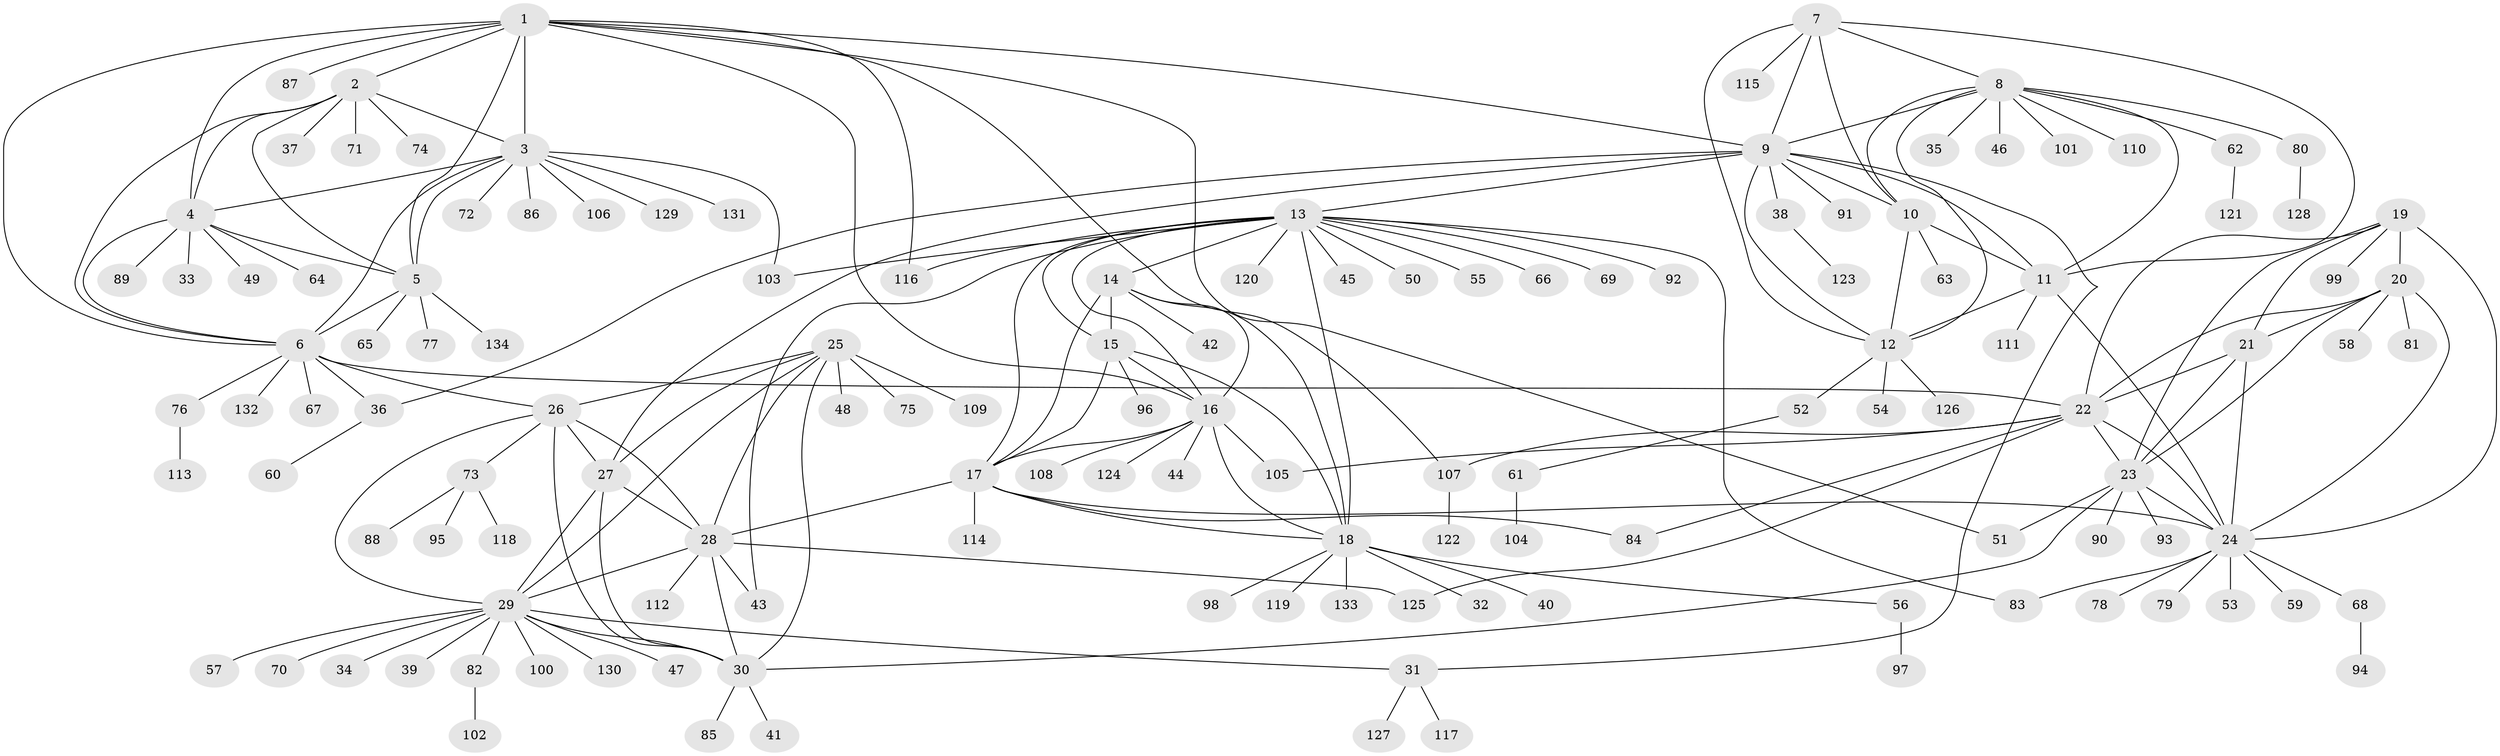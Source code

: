 // coarse degree distribution, {10: 0.04477611940298507, 6: 0.1044776119402985, 5: 0.07462686567164178, 8: 0.04477611940298507, 11: 0.029850746268656716, 7: 0.07462686567164178, 9: 0.014925373134328358, 4: 0.05970149253731343, 3: 0.029850746268656716, 1: 0.43283582089552236, 2: 0.08955223880597014}
// Generated by graph-tools (version 1.1) at 2025/52/03/04/25 22:52:42]
// undirected, 134 vertices, 200 edges
graph export_dot {
  node [color=gray90,style=filled];
  1;
  2;
  3;
  4;
  5;
  6;
  7;
  8;
  9;
  10;
  11;
  12;
  13;
  14;
  15;
  16;
  17;
  18;
  19;
  20;
  21;
  22;
  23;
  24;
  25;
  26;
  27;
  28;
  29;
  30;
  31;
  32;
  33;
  34;
  35;
  36;
  37;
  38;
  39;
  40;
  41;
  42;
  43;
  44;
  45;
  46;
  47;
  48;
  49;
  50;
  51;
  52;
  53;
  54;
  55;
  56;
  57;
  58;
  59;
  60;
  61;
  62;
  63;
  64;
  65;
  66;
  67;
  68;
  69;
  70;
  71;
  72;
  73;
  74;
  75;
  76;
  77;
  78;
  79;
  80;
  81;
  82;
  83;
  84;
  85;
  86;
  87;
  88;
  89;
  90;
  91;
  92;
  93;
  94;
  95;
  96;
  97;
  98;
  99;
  100;
  101;
  102;
  103;
  104;
  105;
  106;
  107;
  108;
  109;
  110;
  111;
  112;
  113;
  114;
  115;
  116;
  117;
  118;
  119;
  120;
  121;
  122;
  123;
  124;
  125;
  126;
  127;
  128;
  129;
  130;
  131;
  132;
  133;
  134;
  1 -- 2;
  1 -- 3;
  1 -- 4;
  1 -- 5;
  1 -- 6;
  1 -- 9;
  1 -- 16;
  1 -- 51;
  1 -- 87;
  1 -- 107;
  1 -- 116;
  2 -- 3;
  2 -- 4;
  2 -- 5;
  2 -- 6;
  2 -- 37;
  2 -- 71;
  2 -- 74;
  3 -- 4;
  3 -- 5;
  3 -- 6;
  3 -- 72;
  3 -- 86;
  3 -- 103;
  3 -- 106;
  3 -- 129;
  3 -- 131;
  4 -- 5;
  4 -- 6;
  4 -- 33;
  4 -- 49;
  4 -- 64;
  4 -- 89;
  5 -- 6;
  5 -- 65;
  5 -- 77;
  5 -- 134;
  6 -- 22;
  6 -- 26;
  6 -- 36;
  6 -- 67;
  6 -- 76;
  6 -- 132;
  7 -- 8;
  7 -- 9;
  7 -- 10;
  7 -- 11;
  7 -- 12;
  7 -- 115;
  8 -- 9;
  8 -- 10;
  8 -- 11;
  8 -- 12;
  8 -- 35;
  8 -- 46;
  8 -- 62;
  8 -- 80;
  8 -- 101;
  8 -- 110;
  9 -- 10;
  9 -- 11;
  9 -- 12;
  9 -- 13;
  9 -- 27;
  9 -- 31;
  9 -- 36;
  9 -- 38;
  9 -- 91;
  10 -- 11;
  10 -- 12;
  10 -- 63;
  11 -- 12;
  11 -- 24;
  11 -- 111;
  12 -- 52;
  12 -- 54;
  12 -- 126;
  13 -- 14;
  13 -- 15;
  13 -- 16;
  13 -- 17;
  13 -- 18;
  13 -- 43;
  13 -- 45;
  13 -- 50;
  13 -- 55;
  13 -- 66;
  13 -- 69;
  13 -- 83;
  13 -- 92;
  13 -- 103;
  13 -- 116;
  13 -- 120;
  14 -- 15;
  14 -- 16;
  14 -- 17;
  14 -- 18;
  14 -- 42;
  15 -- 16;
  15 -- 17;
  15 -- 18;
  15 -- 96;
  16 -- 17;
  16 -- 18;
  16 -- 44;
  16 -- 105;
  16 -- 108;
  16 -- 124;
  17 -- 18;
  17 -- 24;
  17 -- 28;
  17 -- 84;
  17 -- 114;
  18 -- 32;
  18 -- 40;
  18 -- 56;
  18 -- 98;
  18 -- 119;
  18 -- 133;
  19 -- 20;
  19 -- 21;
  19 -- 22;
  19 -- 23;
  19 -- 24;
  19 -- 99;
  20 -- 21;
  20 -- 22;
  20 -- 23;
  20 -- 24;
  20 -- 58;
  20 -- 81;
  21 -- 22;
  21 -- 23;
  21 -- 24;
  22 -- 23;
  22 -- 24;
  22 -- 84;
  22 -- 105;
  22 -- 107;
  22 -- 125;
  23 -- 24;
  23 -- 30;
  23 -- 51;
  23 -- 90;
  23 -- 93;
  24 -- 53;
  24 -- 59;
  24 -- 68;
  24 -- 78;
  24 -- 79;
  24 -- 83;
  25 -- 26;
  25 -- 27;
  25 -- 28;
  25 -- 29;
  25 -- 30;
  25 -- 48;
  25 -- 75;
  25 -- 109;
  26 -- 27;
  26 -- 28;
  26 -- 29;
  26 -- 30;
  26 -- 73;
  27 -- 28;
  27 -- 29;
  27 -- 30;
  28 -- 29;
  28 -- 30;
  28 -- 43;
  28 -- 112;
  28 -- 125;
  29 -- 30;
  29 -- 31;
  29 -- 34;
  29 -- 39;
  29 -- 47;
  29 -- 57;
  29 -- 70;
  29 -- 82;
  29 -- 100;
  29 -- 130;
  30 -- 41;
  30 -- 85;
  31 -- 117;
  31 -- 127;
  36 -- 60;
  38 -- 123;
  52 -- 61;
  56 -- 97;
  61 -- 104;
  62 -- 121;
  68 -- 94;
  73 -- 88;
  73 -- 95;
  73 -- 118;
  76 -- 113;
  80 -- 128;
  82 -- 102;
  107 -- 122;
}
